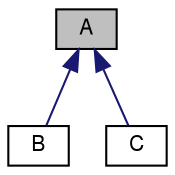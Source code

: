 digraph G
{
  bgcolor="transparent";
  edge [fontname="FreeSans",fontsize=10,labelfontname="FreeSans",labelfontsize=10];
  node [fontname="FreeSans",fontsize=10,shape=record];
  Node1 [label="A",height=0.2,width=0.4,color="black", fillcolor="grey75", style="filled" fontcolor="black"];
  Node1 -> Node2 [dir=back,color="midnightblue",fontsize=10,style="solid",fontname="FreeSans"];
  Node2 [label="B",height=0.2,width=0.4,color="black",URL="$classB.html"];
  Node1 -> Node3 [dir=back,color="midnightblue",fontsize=10,style="solid",fontname="FreeSans"];
  Node3 [label="C",height=0.2,width=0.4,color="black",URL="$classC.html"];
}
